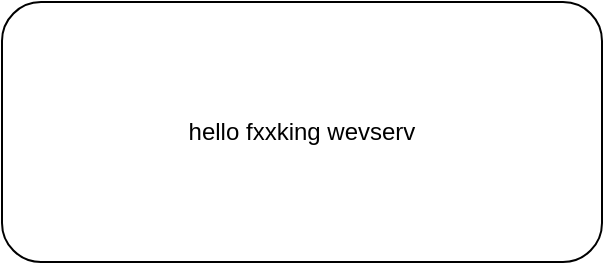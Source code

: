 <mxfile version="21.7.5" type="github">
  <diagram name="Page-1" id="iy3m4itwZM2e1sFLJpB6">
    <mxGraphModel dx="454" dy="1181" grid="1" gridSize="10" guides="1" tooltips="1" connect="1" arrows="1" fold="1" page="1" pageScale="1" pageWidth="827" pageHeight="1169" math="0" shadow="0">
      <root>
        <mxCell id="0" />
        <mxCell id="1" parent="0" />
        <mxCell id="b0xjj02TnDQy8s9zsSqZ-1" value="hello fxxking wevserv" style="rounded=1;whiteSpace=wrap;html=1;" vertex="1" parent="1">
          <mxGeometry x="90" y="120" width="300" height="130" as="geometry" />
        </mxCell>
      </root>
    </mxGraphModel>
  </diagram>
</mxfile>

